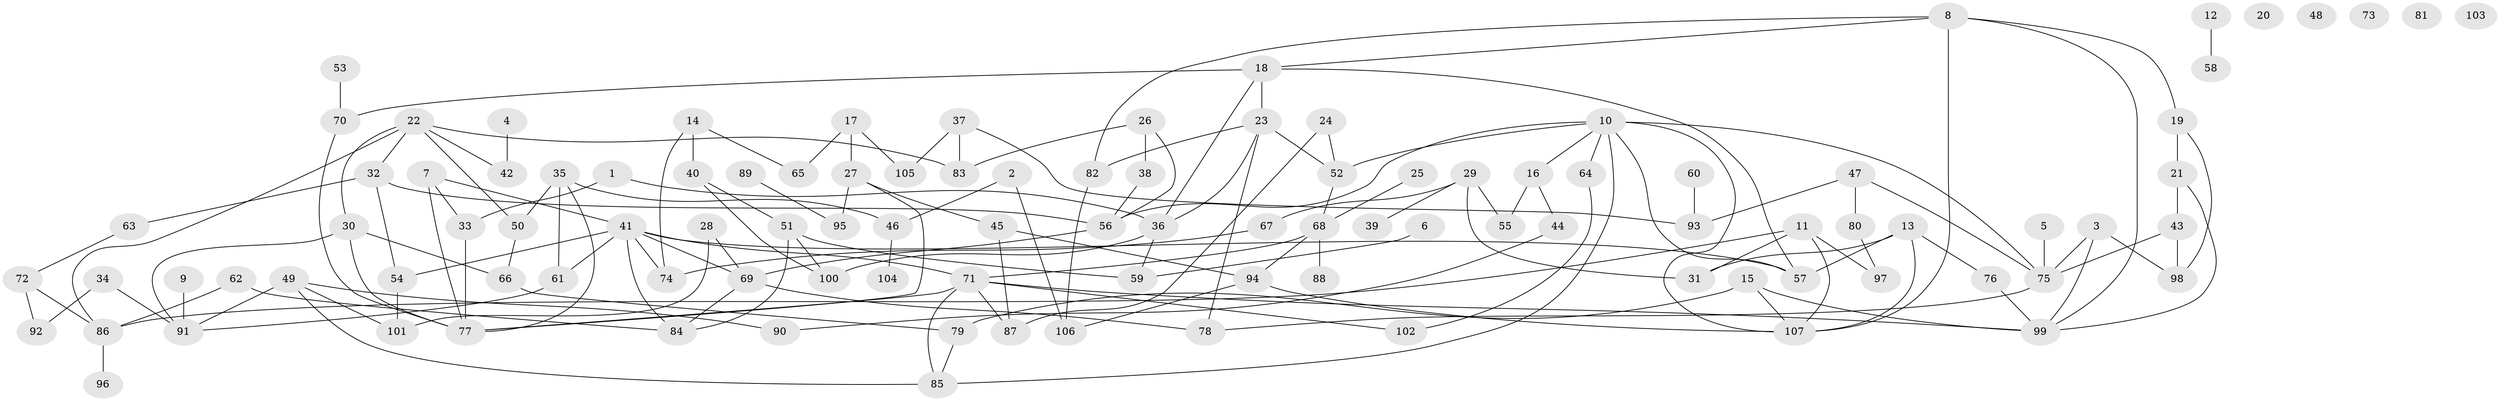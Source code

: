 // coarse degree distribution, {2: 0.234375, 1: 0.140625, 0: 0.078125, 4: 0.0625, 7: 0.0625, 3: 0.21875, 9: 0.03125, 5: 0.140625, 8: 0.015625, 6: 0.015625}
// Generated by graph-tools (version 1.1) at 2025/43/03/04/25 21:43:31]
// undirected, 107 vertices, 159 edges
graph export_dot {
graph [start="1"]
  node [color=gray90,style=filled];
  1;
  2;
  3;
  4;
  5;
  6;
  7;
  8;
  9;
  10;
  11;
  12;
  13;
  14;
  15;
  16;
  17;
  18;
  19;
  20;
  21;
  22;
  23;
  24;
  25;
  26;
  27;
  28;
  29;
  30;
  31;
  32;
  33;
  34;
  35;
  36;
  37;
  38;
  39;
  40;
  41;
  42;
  43;
  44;
  45;
  46;
  47;
  48;
  49;
  50;
  51;
  52;
  53;
  54;
  55;
  56;
  57;
  58;
  59;
  60;
  61;
  62;
  63;
  64;
  65;
  66;
  67;
  68;
  69;
  70;
  71;
  72;
  73;
  74;
  75;
  76;
  77;
  78;
  79;
  80;
  81;
  82;
  83;
  84;
  85;
  86;
  87;
  88;
  89;
  90;
  91;
  92;
  93;
  94;
  95;
  96;
  97;
  98;
  99;
  100;
  101;
  102;
  103;
  104;
  105;
  106;
  107;
  1 -- 33;
  1 -- 36;
  2 -- 46;
  2 -- 106;
  3 -- 75;
  3 -- 98;
  3 -- 99;
  4 -- 42;
  5 -- 75;
  6 -- 59;
  7 -- 33;
  7 -- 41;
  7 -- 77;
  8 -- 18;
  8 -- 19;
  8 -- 82;
  8 -- 99;
  8 -- 107;
  9 -- 91;
  10 -- 16;
  10 -- 52;
  10 -- 56;
  10 -- 57;
  10 -- 64;
  10 -- 75;
  10 -- 85;
  10 -- 107;
  11 -- 31;
  11 -- 86;
  11 -- 97;
  11 -- 107;
  12 -- 58;
  13 -- 31;
  13 -- 57;
  13 -- 76;
  13 -- 107;
  14 -- 40;
  14 -- 65;
  14 -- 74;
  15 -- 79;
  15 -- 99;
  15 -- 107;
  16 -- 44;
  16 -- 55;
  17 -- 27;
  17 -- 65;
  17 -- 105;
  18 -- 23;
  18 -- 36;
  18 -- 57;
  18 -- 70;
  19 -- 21;
  19 -- 98;
  21 -- 43;
  21 -- 99;
  22 -- 30;
  22 -- 32;
  22 -- 42;
  22 -- 50;
  22 -- 83;
  22 -- 86;
  23 -- 36;
  23 -- 52;
  23 -- 78;
  23 -- 82;
  24 -- 52;
  24 -- 87;
  25 -- 68;
  26 -- 38;
  26 -- 56;
  26 -- 83;
  27 -- 45;
  27 -- 77;
  27 -- 95;
  28 -- 69;
  28 -- 101;
  29 -- 31;
  29 -- 39;
  29 -- 55;
  29 -- 67;
  30 -- 66;
  30 -- 77;
  30 -- 91;
  32 -- 54;
  32 -- 56;
  32 -- 63;
  33 -- 77;
  34 -- 91;
  34 -- 92;
  35 -- 46;
  35 -- 50;
  35 -- 61;
  35 -- 77;
  36 -- 59;
  36 -- 100;
  37 -- 83;
  37 -- 93;
  37 -- 105;
  38 -- 56;
  40 -- 51;
  40 -- 100;
  41 -- 54;
  41 -- 57;
  41 -- 61;
  41 -- 69;
  41 -- 71;
  41 -- 74;
  41 -- 84;
  43 -- 75;
  43 -- 98;
  44 -- 90;
  45 -- 87;
  45 -- 94;
  46 -- 104;
  47 -- 75;
  47 -- 80;
  47 -- 93;
  49 -- 85;
  49 -- 90;
  49 -- 91;
  49 -- 101;
  50 -- 66;
  51 -- 59;
  51 -- 84;
  51 -- 100;
  52 -- 68;
  53 -- 70;
  54 -- 101;
  56 -- 69;
  60 -- 93;
  61 -- 91;
  62 -- 84;
  62 -- 86;
  63 -- 72;
  64 -- 102;
  66 -- 79;
  67 -- 74;
  68 -- 71;
  68 -- 88;
  68 -- 94;
  69 -- 78;
  69 -- 84;
  70 -- 77;
  71 -- 77;
  71 -- 85;
  71 -- 87;
  71 -- 99;
  71 -- 102;
  72 -- 86;
  72 -- 92;
  75 -- 78;
  76 -- 99;
  79 -- 85;
  80 -- 97;
  82 -- 106;
  86 -- 96;
  89 -- 95;
  94 -- 106;
  94 -- 107;
}
